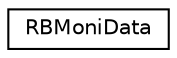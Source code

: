digraph "Graphical Class Hierarchy"
{
 // LATEX_PDF_SIZE
  edge [fontname="Helvetica",fontsize="10",labelfontname="Helvetica",labelfontsize="10"];
  node [fontname="Helvetica",fontsize="10",shape=record];
  rankdir="LR";
  Node0 [label="RBMoniData",height=0.2,width=0.4,color="black", fillcolor="white", style="filled",URL="$structRBMoniData.html",tooltip=" "];
}
